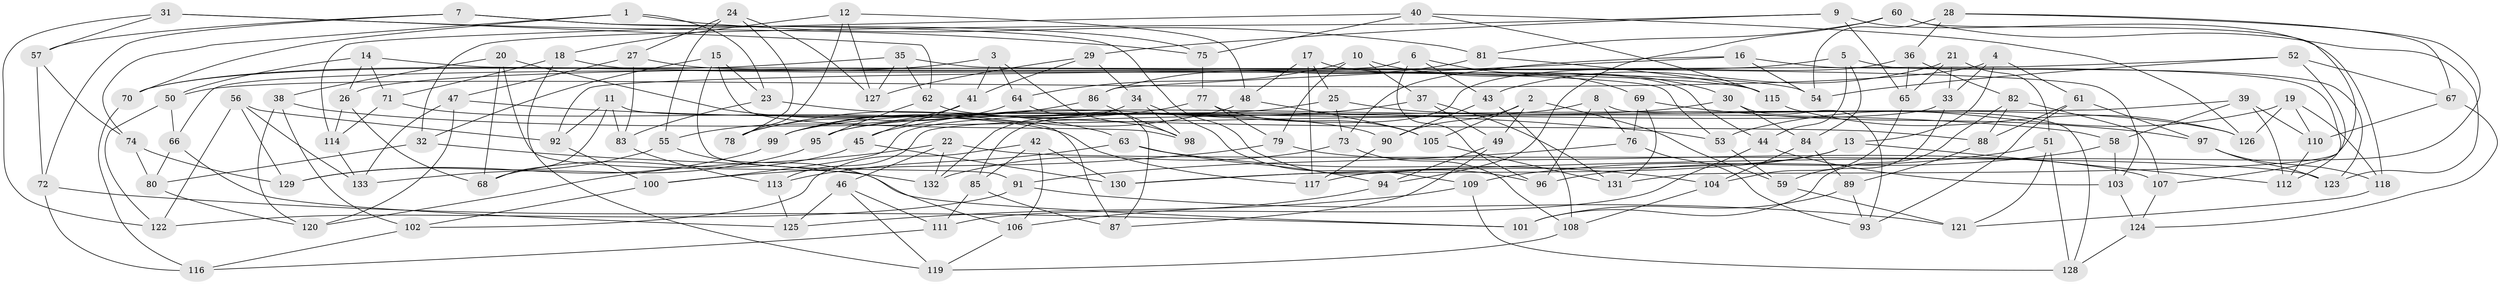 // Generated by graph-tools (version 1.1) at 2025/38/03/09/25 02:38:02]
// undirected, 133 vertices, 266 edges
graph export_dot {
graph [start="1"]
  node [color=gray90,style=filled];
  1;
  2;
  3;
  4;
  5;
  6;
  7;
  8;
  9;
  10;
  11;
  12;
  13;
  14;
  15;
  16;
  17;
  18;
  19;
  20;
  21;
  22;
  23;
  24;
  25;
  26;
  27;
  28;
  29;
  30;
  31;
  32;
  33;
  34;
  35;
  36;
  37;
  38;
  39;
  40;
  41;
  42;
  43;
  44;
  45;
  46;
  47;
  48;
  49;
  50;
  51;
  52;
  53;
  54;
  55;
  56;
  57;
  58;
  59;
  60;
  61;
  62;
  63;
  64;
  65;
  66;
  67;
  68;
  69;
  70;
  71;
  72;
  73;
  74;
  75;
  76;
  77;
  78;
  79;
  80;
  81;
  82;
  83;
  84;
  85;
  86;
  87;
  88;
  89;
  90;
  91;
  92;
  93;
  94;
  95;
  96;
  97;
  98;
  99;
  100;
  101;
  102;
  103;
  104;
  105;
  106;
  107;
  108;
  109;
  110;
  111;
  112;
  113;
  114;
  115;
  116;
  117;
  118;
  119;
  120;
  121;
  122;
  123;
  124;
  125;
  126;
  127;
  128;
  129;
  130;
  131;
  132;
  133;
  1 -- 81;
  1 -- 74;
  1 -- 70;
  1 -- 23;
  2 -- 105;
  2 -- 90;
  2 -- 49;
  2 -- 59;
  3 -- 98;
  3 -- 70;
  3 -- 64;
  3 -- 41;
  4 -- 33;
  4 -- 50;
  4 -- 13;
  4 -- 61;
  5 -- 44;
  5 -- 123;
  5 -- 26;
  5 -- 84;
  6 -- 96;
  6 -- 43;
  6 -- 66;
  6 -- 69;
  7 -- 72;
  7 -- 57;
  7 -- 75;
  7 -- 96;
  8 -- 99;
  8 -- 96;
  8 -- 128;
  8 -- 76;
  9 -- 32;
  9 -- 118;
  9 -- 65;
  9 -- 29;
  10 -- 37;
  10 -- 64;
  10 -- 30;
  10 -- 79;
  11 -- 87;
  11 -- 83;
  11 -- 92;
  11 -- 68;
  12 -- 127;
  12 -- 18;
  12 -- 48;
  12 -- 78;
  13 -- 112;
  13 -- 117;
  13 -- 130;
  14 -- 50;
  14 -- 26;
  14 -- 71;
  14 -- 53;
  15 -- 98;
  15 -- 23;
  15 -- 32;
  15 -- 91;
  16 -- 112;
  16 -- 54;
  16 -- 73;
  16 -- 86;
  17 -- 44;
  17 -- 48;
  17 -- 25;
  17 -- 117;
  18 -- 115;
  18 -- 71;
  18 -- 119;
  19 -- 126;
  19 -- 110;
  19 -- 118;
  19 -- 53;
  20 -- 63;
  20 -- 38;
  20 -- 101;
  20 -- 68;
  21 -- 43;
  21 -- 51;
  21 -- 65;
  21 -- 33;
  22 -- 120;
  22 -- 46;
  22 -- 132;
  22 -- 123;
  23 -- 90;
  23 -- 83;
  24 -- 27;
  24 -- 127;
  24 -- 78;
  24 -- 55;
  25 -- 73;
  25 -- 95;
  25 -- 126;
  26 -- 114;
  26 -- 68;
  27 -- 54;
  27 -- 47;
  27 -- 83;
  28 -- 130;
  28 -- 67;
  28 -- 54;
  28 -- 36;
  29 -- 41;
  29 -- 34;
  29 -- 127;
  30 -- 95;
  30 -- 93;
  30 -- 84;
  31 -- 75;
  31 -- 122;
  31 -- 57;
  31 -- 62;
  32 -- 132;
  32 -- 80;
  33 -- 100;
  33 -- 59;
  34 -- 98;
  34 -- 109;
  34 -- 132;
  35 -- 103;
  35 -- 127;
  35 -- 70;
  35 -- 62;
  36 -- 65;
  36 -- 82;
  36 -- 85;
  37 -- 131;
  37 -- 45;
  37 -- 49;
  38 -- 102;
  38 -- 120;
  38 -- 58;
  39 -- 112;
  39 -- 110;
  39 -- 113;
  39 -- 58;
  40 -- 114;
  40 -- 75;
  40 -- 115;
  40 -- 126;
  41 -- 55;
  41 -- 45;
  42 -- 102;
  42 -- 130;
  42 -- 106;
  42 -- 85;
  43 -- 90;
  43 -- 108;
  44 -- 111;
  44 -- 103;
  45 -- 130;
  45 -- 68;
  46 -- 119;
  46 -- 125;
  46 -- 111;
  47 -- 120;
  47 -- 133;
  47 -- 53;
  48 -- 105;
  48 -- 99;
  49 -- 87;
  49 -- 94;
  50 -- 122;
  50 -- 66;
  51 -- 109;
  51 -- 121;
  51 -- 128;
  52 -- 92;
  52 -- 67;
  52 -- 107;
  52 -- 54;
  53 -- 59;
  55 -- 129;
  55 -- 106;
  56 -- 133;
  56 -- 129;
  56 -- 92;
  56 -- 122;
  57 -- 72;
  57 -- 74;
  58 -- 103;
  58 -- 96;
  59 -- 121;
  60 -- 131;
  60 -- 123;
  60 -- 81;
  60 -- 94;
  61 -- 93;
  61 -- 97;
  61 -- 88;
  62 -- 88;
  62 -- 95;
  63 -- 94;
  63 -- 104;
  63 -- 113;
  64 -- 87;
  64 -- 78;
  65 -- 104;
  66 -- 125;
  66 -- 80;
  67 -- 124;
  67 -- 110;
  69 -- 76;
  69 -- 97;
  69 -- 131;
  70 -- 116;
  71 -- 114;
  71 -- 117;
  72 -- 116;
  72 -- 101;
  73 -- 108;
  73 -- 132;
  74 -- 80;
  74 -- 129;
  75 -- 77;
  76 -- 91;
  76 -- 93;
  77 -- 78;
  77 -- 105;
  77 -- 79;
  79 -- 100;
  79 -- 107;
  80 -- 120;
  81 -- 86;
  81 -- 115;
  82 -- 101;
  82 -- 88;
  82 -- 107;
  83 -- 113;
  84 -- 104;
  84 -- 89;
  85 -- 87;
  85 -- 111;
  86 -- 98;
  86 -- 99;
  88 -- 89;
  89 -- 101;
  89 -- 93;
  90 -- 117;
  91 -- 122;
  91 -- 121;
  92 -- 100;
  94 -- 106;
  95 -- 133;
  97 -- 118;
  97 -- 123;
  99 -- 129;
  100 -- 102;
  102 -- 116;
  103 -- 124;
  104 -- 108;
  105 -- 131;
  106 -- 119;
  107 -- 124;
  108 -- 119;
  109 -- 128;
  109 -- 125;
  110 -- 112;
  111 -- 116;
  113 -- 125;
  114 -- 133;
  115 -- 126;
  118 -- 121;
  124 -- 128;
}
